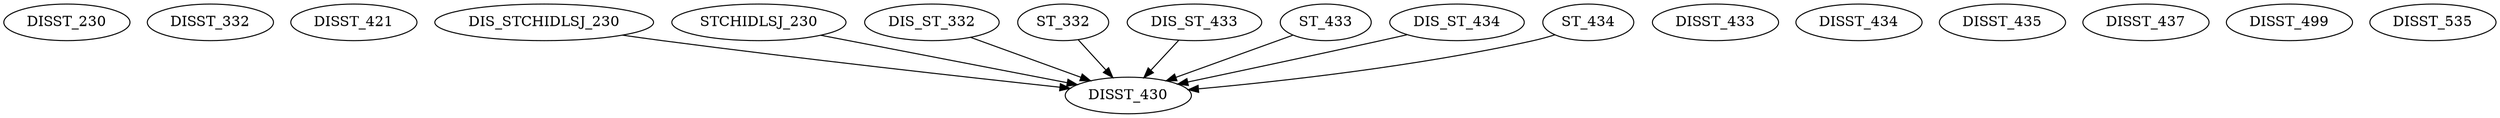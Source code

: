 digraph G {
    DISST_230;
    DISST_332;
    DISST_421;
    edge [color=black];
    DIS_STCHIDLSJ_230 -> DISST_430;
    STCHIDLSJ_230 -> DISST_430;
    DIS_ST_332 -> DISST_430;
    ST_332 -> DISST_430;
    DIS_ST_433 -> DISST_430;
    ST_433 -> DISST_430;
    DIS_ST_434 -> DISST_430;
    ST_434 -> DISST_430;
    DISST_433;
    DISST_434;
    DISST_435;
    DISST_437;
    DISST_499;
    DISST_535;
}
